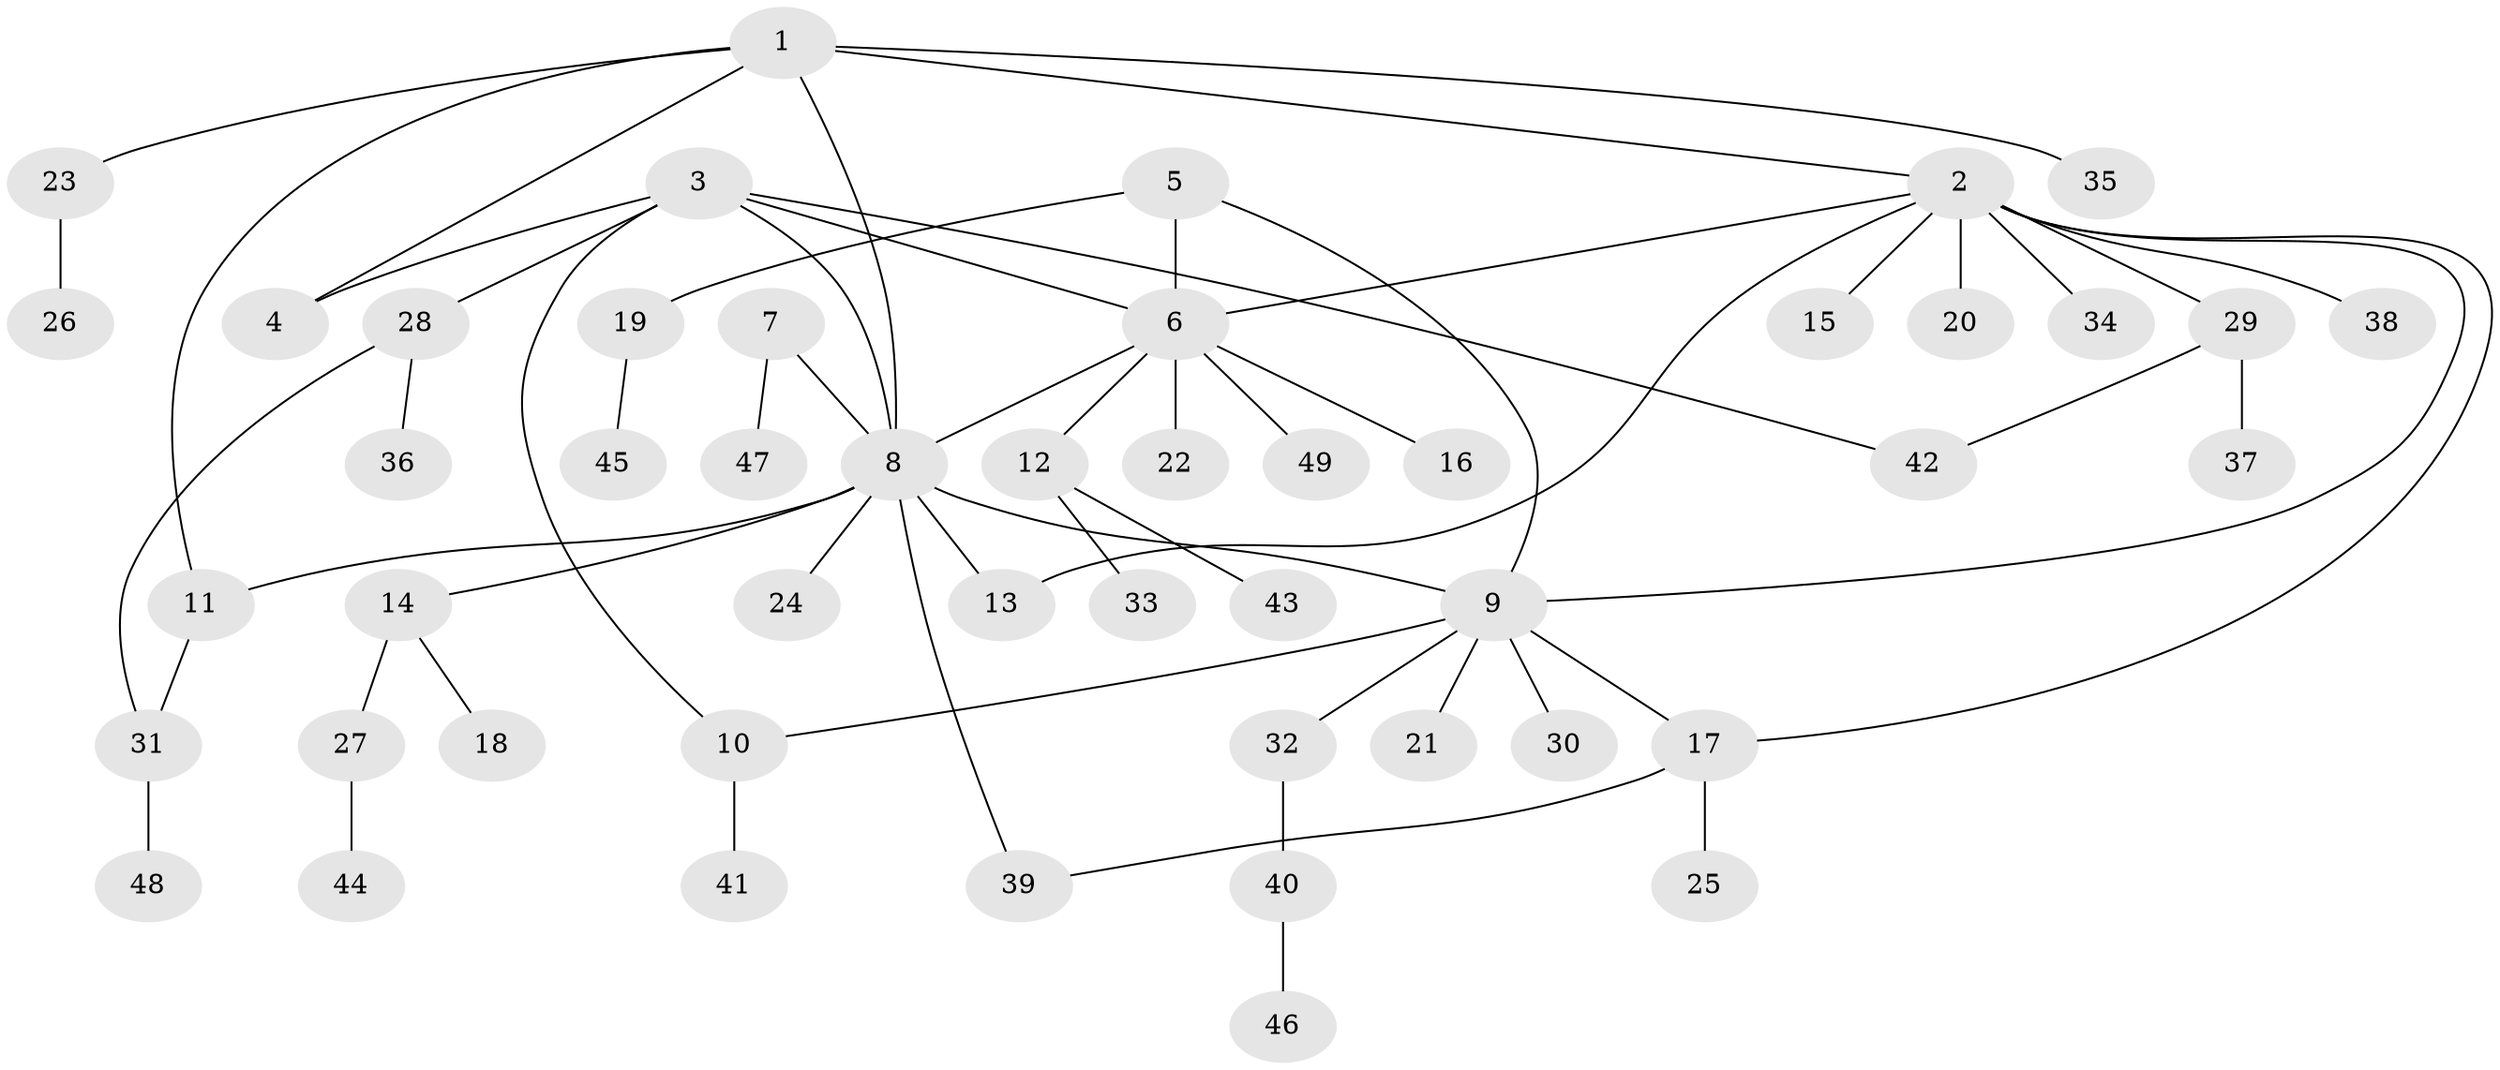 // coarse degree distribution, {6: 0.0625, 9: 0.0625, 3: 0.09375, 7: 0.0625, 1: 0.46875, 2: 0.21875, 4: 0.03125}
// Generated by graph-tools (version 1.1) at 2025/24/03/03/25 07:24:15]
// undirected, 49 vertices, 60 edges
graph export_dot {
graph [start="1"]
  node [color=gray90,style=filled];
  1;
  2;
  3;
  4;
  5;
  6;
  7;
  8;
  9;
  10;
  11;
  12;
  13;
  14;
  15;
  16;
  17;
  18;
  19;
  20;
  21;
  22;
  23;
  24;
  25;
  26;
  27;
  28;
  29;
  30;
  31;
  32;
  33;
  34;
  35;
  36;
  37;
  38;
  39;
  40;
  41;
  42;
  43;
  44;
  45;
  46;
  47;
  48;
  49;
  1 -- 2;
  1 -- 4;
  1 -- 8;
  1 -- 11;
  1 -- 23;
  1 -- 35;
  2 -- 6;
  2 -- 9;
  2 -- 13;
  2 -- 15;
  2 -- 17;
  2 -- 20;
  2 -- 29;
  2 -- 34;
  2 -- 38;
  3 -- 4;
  3 -- 6;
  3 -- 8;
  3 -- 10;
  3 -- 28;
  3 -- 42;
  5 -- 6;
  5 -- 9;
  5 -- 19;
  6 -- 8;
  6 -- 12;
  6 -- 16;
  6 -- 22;
  6 -- 49;
  7 -- 8;
  7 -- 47;
  8 -- 9;
  8 -- 11;
  8 -- 13;
  8 -- 14;
  8 -- 24;
  8 -- 39;
  9 -- 10;
  9 -- 17;
  9 -- 21;
  9 -- 30;
  9 -- 32;
  10 -- 41;
  11 -- 31;
  12 -- 33;
  12 -- 43;
  14 -- 18;
  14 -- 27;
  17 -- 25;
  17 -- 39;
  19 -- 45;
  23 -- 26;
  27 -- 44;
  28 -- 31;
  28 -- 36;
  29 -- 37;
  29 -- 42;
  31 -- 48;
  32 -- 40;
  40 -- 46;
}
